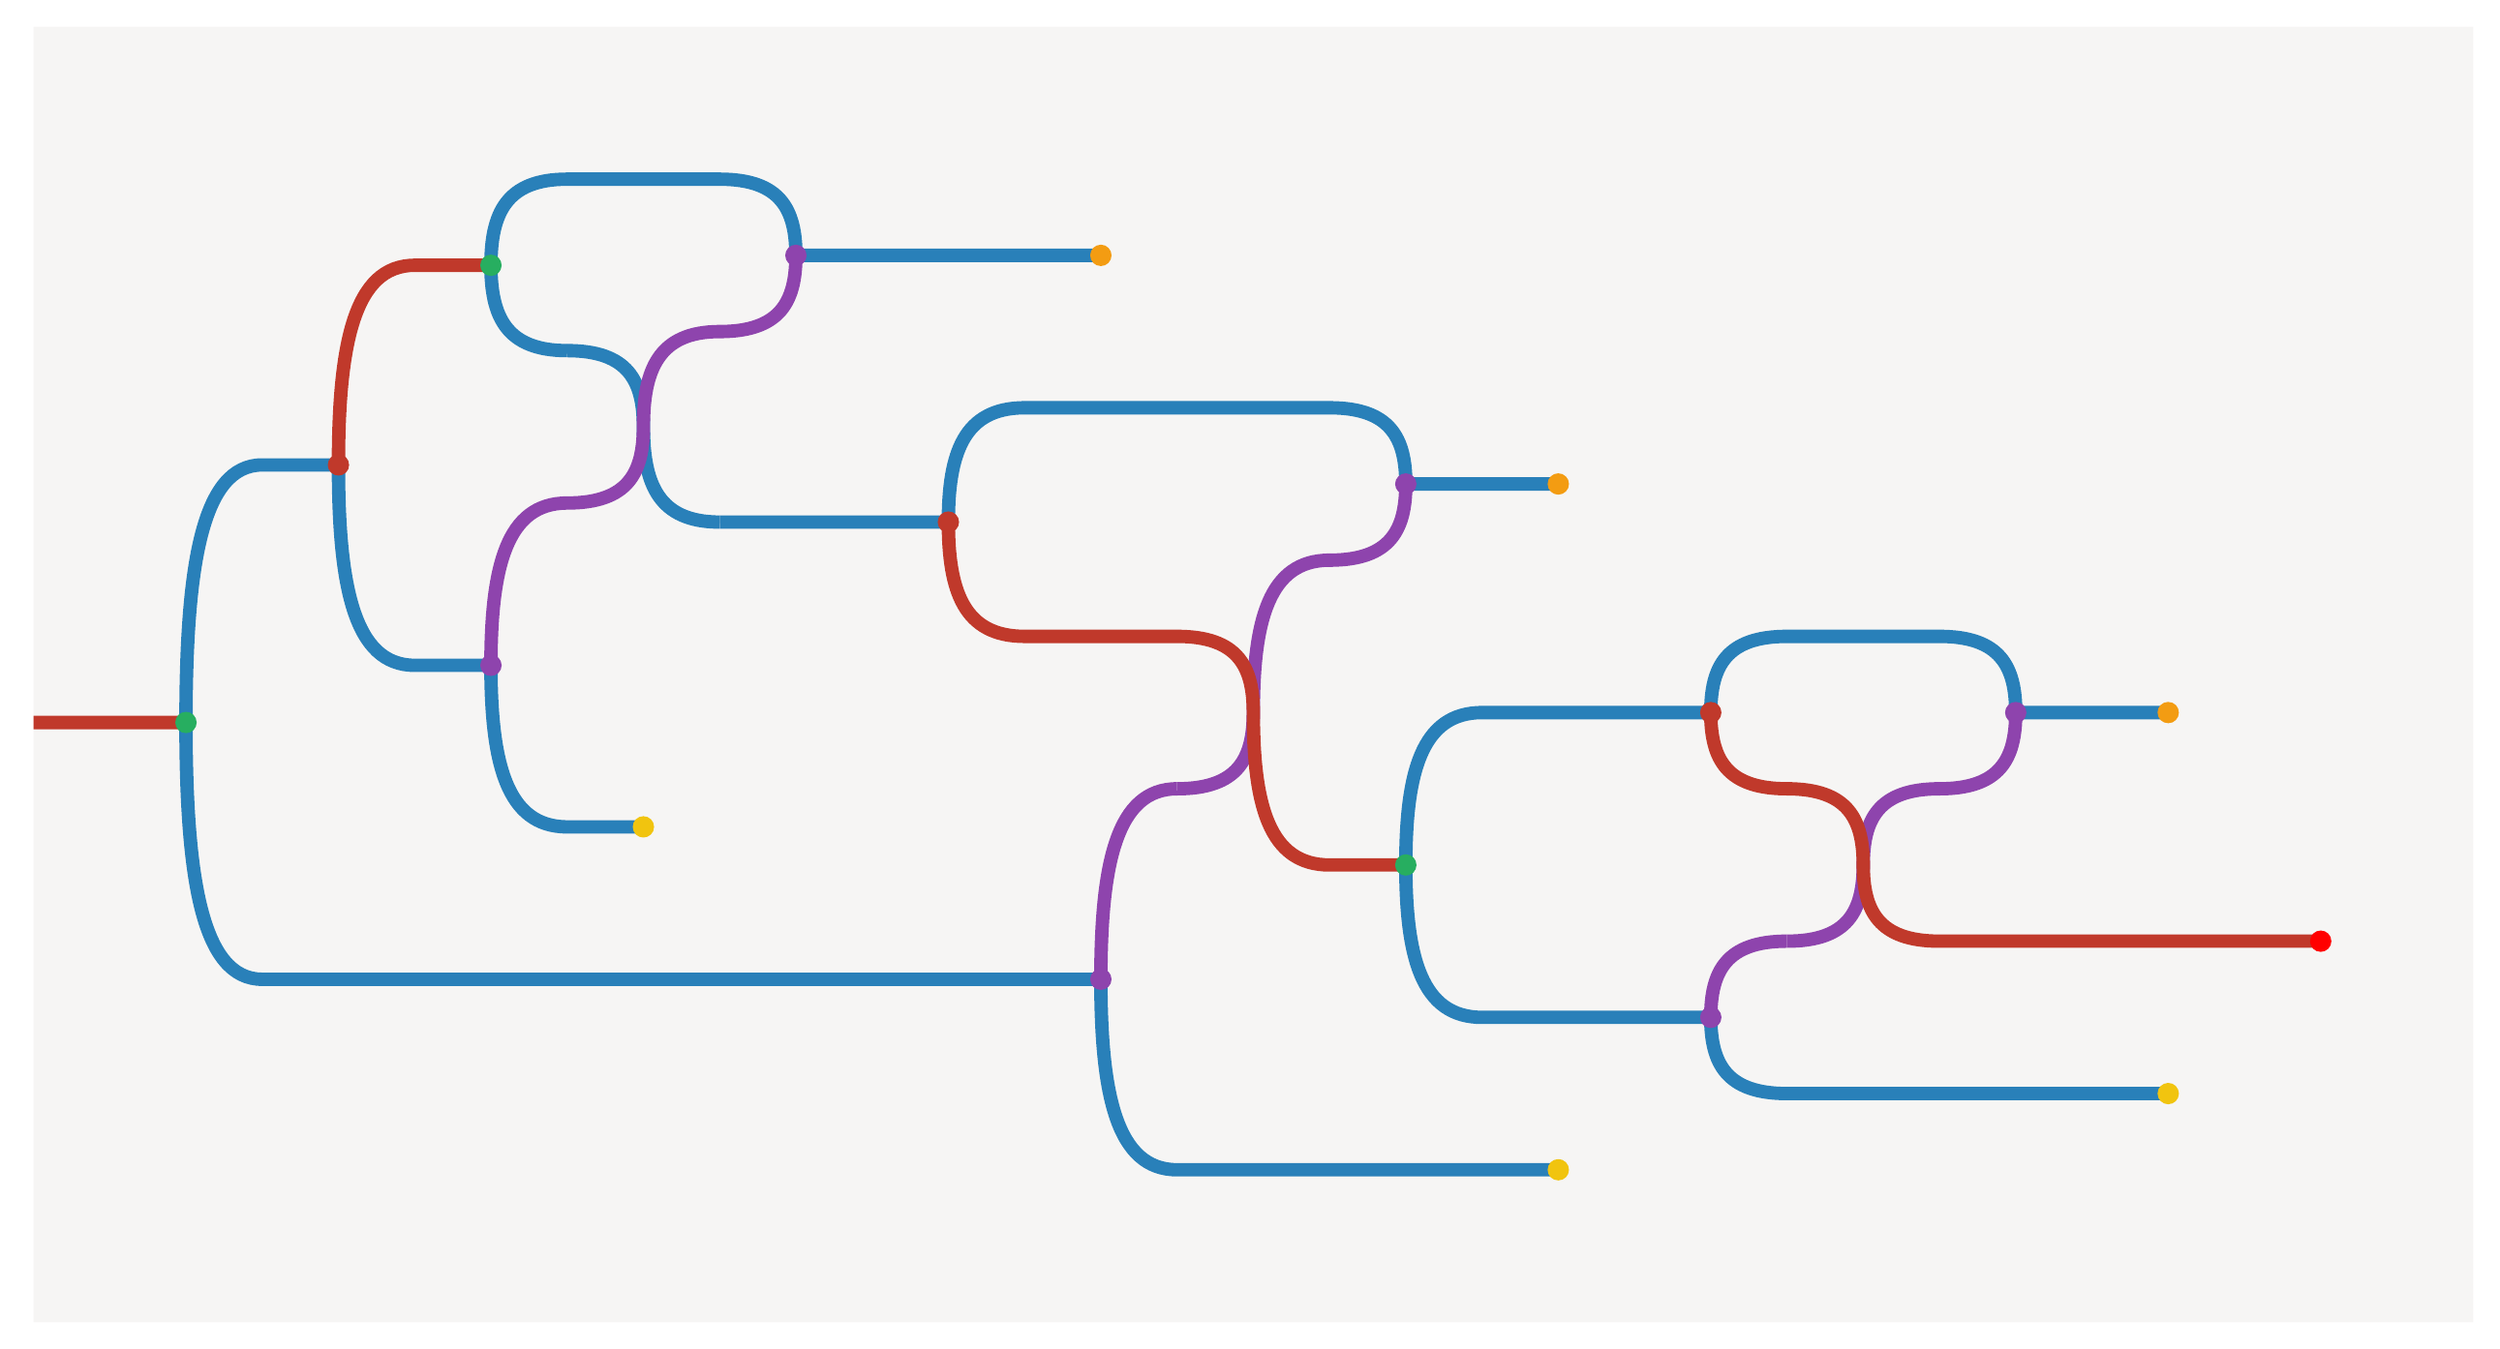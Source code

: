 \begin{tikzpicture}
\definecolor{generator-13-5-0-pos}{RGB}{192, 57, 43}
\definecolor{generator-9-4-0-pos}{RGB}{142, 68, 173}
\definecolor{generator-1-4-0-pos}{RGB}{192, 57, 43}
\definecolor{generator-5-5-0-pos}{RGB}{241, 196, 15}
\definecolor{generator-6-5-0-pos}{RGB}{243, 156, 18}
\definecolor{generator-12-5-0-pos}{RGB}{142, 68, 173}
\definecolor{generator-8-5-0-pos}{RGB}{192, 57, 43}
\definecolor{generator-4-5-0-pos}{RGB}{39, 174, 96}
\definecolor{generator-11-5-0-pos}{RGB}{142, 68, 173}
\definecolor{generator-0-0-0-pos}{RGB}{246, 245, 244}
\definecolor{generator-3-5-0-pos}{RGB}{255, 0, 0}
\definecolor{generator-2-4-0-pos}{RGB}{41, 128, 185}
\begin{scope}
% Background surfaces
\fill[generator-0-0-0-pos] (0,-0) -- (0,-17) -- (32,-17) -- (32,-0) -- (0,-0);
% Wire layers
\draw[color=generator-9-4-0-pos, line width=5pt](15,-10) .. controls (15.8,-10) and (16,-9.6) .. (16,-9) .. controls (16,-7.8) and (16.2,-7) .. (17,-7)(23,-12) .. controls (23.8,-12) and (24,-11.6) .. (24,-11) .. controls (24,-10.4) and (24.2,-10) .. (25,-10);
\draw[color=generator-2-4-0-pos, line width=5pt](7,-4.25) .. controls (7.8,-4.25) and (8,-4.65) .. (8,-5.25) .. controls (8,-6) and (8.2,-6.5) .. (9,-6.5);
\draw[color=generator-1-4-0-pos, line width=5pt](0,-9.13) -- (2,-9.13)(4,-5.75) .. controls (4,-4.18) and (4.2,-3.13) .. (5,-3.13) -- (6,-3.13)(12,-6.5) .. controls (12,-7.4) and (12.2,-8) .. (13,-8) -- (15,-8) .. controls (15.8,-8) and (16,-8.4) .. (16,-9) .. controls (16,-10.2) and (16.2,-11) .. (17,-11) -- (18,-11)(22,-9) .. controls (22,-9.6) and (22.2,-10) .. (23,-10) .. controls (23.8,-10) and (24,-10.4) .. (24,-11) .. controls (24,-11.6) and (24.2,-12) .. (25,-12) -- (30,-12);
\draw[color=generator-9-4-0-pos, line width=5pt](6,-8.38) .. controls (6,-7.1) and (6.2,-6.25) .. (7,-6.25) .. controls (7.8,-6.25) and (8,-5.85) .. (8,-5.25) .. controls (8,-4.5) and (8.2,-4) .. (9,-4) .. controls (9.8,-4) and (10,-3.6) .. (10,-3)(14,-12.5) .. controls (14,-11) and (14.2,-10) .. (15,-10)(17,-7) .. controls (17.8,-7) and (18,-6.6) .. (18,-6)(22,-13) .. controls (22,-12.4) and (22.2,-12) .. (23,-12)(25,-10) .. controls (25.8,-10) and (26,-9.6) .. (26,-9);
\draw[color=generator-2-4-0-pos, line width=5pt](2,-9.13) .. controls (2,-7.1) and (2.2,-5.75) .. (3,-5.75) -- (4,-5.75) .. controls (4,-7.33) and (4.2,-8.38) .. (5,-8.38) -- (6,-8.38) .. controls (6,-9.65) and (6.2,-10.5) .. (7,-10.5) -- (8,-10.5)(2,-9.13) .. controls (2,-11.15) and (2.2,-12.5) .. (3,-12.5) -- (14,-12.5) .. controls (14,-14) and (14.2,-15) .. (15,-15) -- (20,-15)(6,-3.13) .. controls (6,-2.45) and (6.2,-2) .. (7,-2) -- (9,-2) .. controls (9.8,-2) and (10,-2.4) .. (10,-3) -- (14,-3)(6,-3.13) .. controls (6,-3.8) and (6.2,-4.25) .. (7,-4.25)(9,-6.5) -- (12,-6.5) .. controls (12,-5.6) and (12.2,-5) .. (13,-5) -- (17,-5) .. controls (17.8,-5) and (18,-5.4) .. (18,-6) -- (20,-6)(18,-11) .. controls (18,-9.8) and (18.2,-9) .. (19,-9) -- (22,-9) .. controls (22,-8.4) and (22.2,-8) .. (23,-8) -- (25,-8) .. controls (25.8,-8) and (26,-8.4) .. (26,-9) -- (28,-9)(18,-11) .. controls (18,-12.2) and (18.2,-13) .. (19,-13) -- (22,-13) .. controls (22,-13.6) and (22.2,-14) .. (23,-14) -- (28,-14);
\end{scope}
\fill[generator-4-5-0-pos] (2,-9.13) circle (0.14);
\fill[generator-8-5-0-pos] (4,-5.75) circle (0.14);
\fill[generator-4-5-0-pos] (6,-3.13) circle (0.14);
\fill[generator-12-5-0-pos] (6,-8.38) circle (0.14);
\fill[generator-5-5-0-pos] (8,-10.5) circle (0.14);
\fill[generator-11-5-0-pos] (10,-3) circle (0.14);
\fill[generator-13-5-0-pos] (12,-6.5) circle (0.14);
\fill[generator-6-5-0-pos] (14,-3) circle (0.14);
\fill[generator-12-5-0-pos] (14,-12.5) circle (0.14);
\fill[generator-11-5-0-pos] (18,-6) circle (0.14);
\fill[generator-4-5-0-pos] (18,-11) circle (0.14);
\fill[generator-6-5-0-pos] (20,-6) circle (0.14);
\fill[generator-5-5-0-pos] (20,-15) circle (0.14);
\fill[generator-13-5-0-pos] (22,-9) circle (0.14);
\fill[generator-12-5-0-pos] (22,-13) circle (0.14);
\fill[generator-11-5-0-pos] (26,-9) circle (0.14);
\fill[generator-6-5-0-pos] (28,-9) circle (0.14);
\fill[generator-5-5-0-pos] (28,-14) circle (0.14);
\fill[generator-3-5-0-pos] (30,-12) circle (0.14);
\end{tikzpicture}
